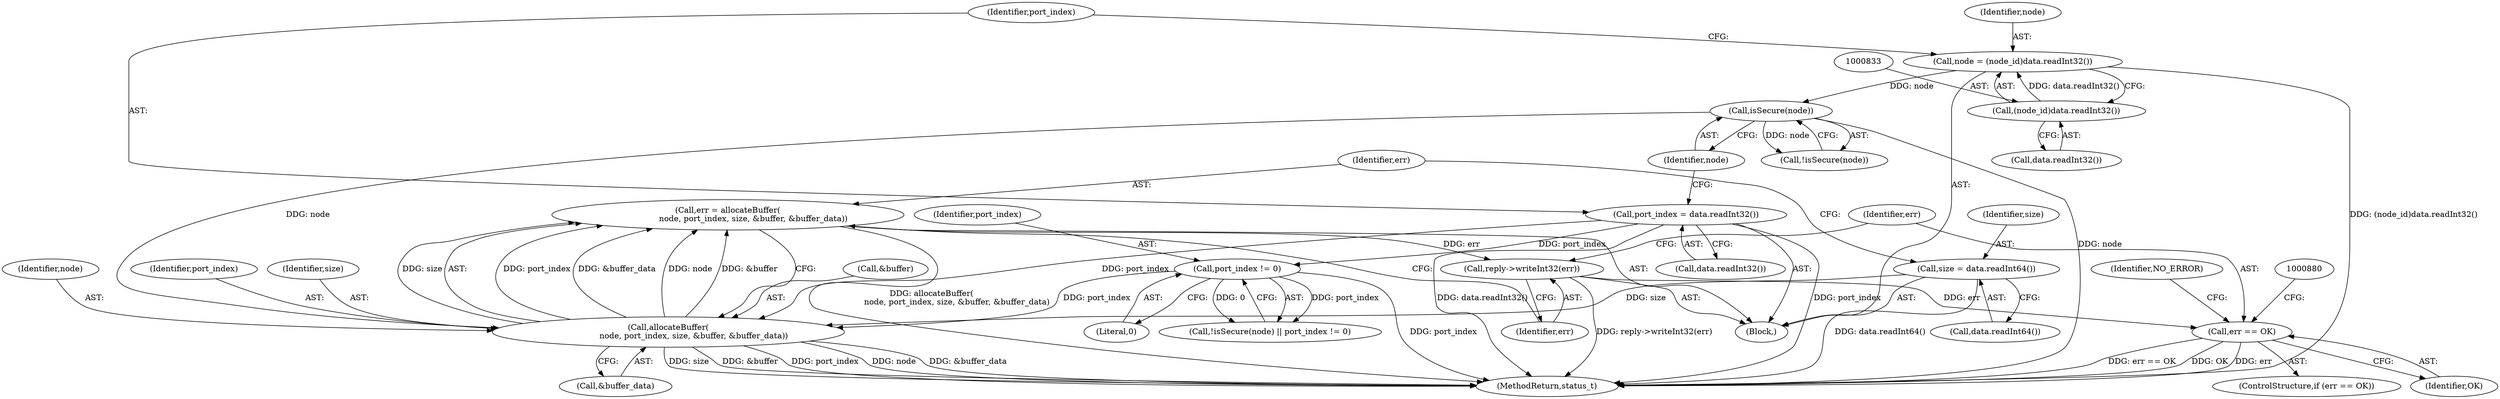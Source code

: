 digraph "0_Android_1171e7c047bf79e7c93342bb6a812c9edd86aa84@API" {
"1000861" [label="(Call,err = allocateBuffer(\n                    node, port_index, size, &buffer, &buffer_data))"];
"1000863" [label="(Call,allocateBuffer(\n                    node, port_index, size, &buffer, &buffer_data))"];
"1000842" [label="(Call,isSecure(node))"];
"1000830" [label="(Call,node = (node_id)data.readInt32())"];
"1000832" [label="(Call,(node_id)data.readInt32())"];
"1000844" [label="(Call,port_index != 0)"];
"1000836" [label="(Call,port_index = data.readInt32())"];
"1000855" [label="(Call,size = data.readInt64())"];
"1000871" [label="(Call,reply->writeInt32(err))"];
"1000874" [label="(Call,err == OK)"];
"1000871" [label="(Call,reply->writeInt32(err))"];
"1000864" [label="(Identifier,node)"];
"1000840" [label="(Call,!isSecure(node) || port_index != 0)"];
"1000846" [label="(Literal,0)"];
"1000865" [label="(Identifier,port_index)"];
"1000869" [label="(Call,&buffer_data)"];
"1000830" [label="(Call,node = (node_id)data.readInt32())"];
"1000834" [label="(Call,data.readInt32())"];
"1000874" [label="(Call,err == OK)"];
"1000845" [label="(Identifier,port_index)"];
"1000857" [label="(Call,data.readInt64())"];
"1001075" [label="(MethodReturn,status_t)"];
"1000866" [label="(Identifier,size)"];
"1000824" [label="(Block,)"];
"1000873" [label="(ControlStructure,if (err == OK))"];
"1000887" [label="(Identifier,NO_ERROR)"];
"1000842" [label="(Call,isSecure(node))"];
"1000832" [label="(Call,(node_id)data.readInt32())"];
"1000867" [label="(Call,&buffer)"];
"1000844" [label="(Call,port_index != 0)"];
"1000861" [label="(Call,err = allocateBuffer(\n                    node, port_index, size, &buffer, &buffer_data))"];
"1000872" [label="(Identifier,err)"];
"1000831" [label="(Identifier,node)"];
"1000837" [label="(Identifier,port_index)"];
"1000838" [label="(Call,data.readInt32())"];
"1000836" [label="(Call,port_index = data.readInt32())"];
"1000855" [label="(Call,size = data.readInt64())"];
"1000856" [label="(Identifier,size)"];
"1000875" [label="(Identifier,err)"];
"1000862" [label="(Identifier,err)"];
"1000863" [label="(Call,allocateBuffer(\n                    node, port_index, size, &buffer, &buffer_data))"];
"1000843" [label="(Identifier,node)"];
"1000876" [label="(Identifier,OK)"];
"1000841" [label="(Call,!isSecure(node))"];
"1000861" -> "1000824"  [label="AST: "];
"1000861" -> "1000863"  [label="CFG: "];
"1000862" -> "1000861"  [label="AST: "];
"1000863" -> "1000861"  [label="AST: "];
"1000872" -> "1000861"  [label="CFG: "];
"1000861" -> "1001075"  [label="DDG: allocateBuffer(\n                    node, port_index, size, &buffer, &buffer_data)"];
"1000863" -> "1000861"  [label="DDG: &buffer_data"];
"1000863" -> "1000861"  [label="DDG: &buffer"];
"1000863" -> "1000861"  [label="DDG: node"];
"1000863" -> "1000861"  [label="DDG: size"];
"1000863" -> "1000861"  [label="DDG: port_index"];
"1000861" -> "1000871"  [label="DDG: err"];
"1000863" -> "1000869"  [label="CFG: "];
"1000864" -> "1000863"  [label="AST: "];
"1000865" -> "1000863"  [label="AST: "];
"1000866" -> "1000863"  [label="AST: "];
"1000867" -> "1000863"  [label="AST: "];
"1000869" -> "1000863"  [label="AST: "];
"1000863" -> "1001075"  [label="DDG: size"];
"1000863" -> "1001075"  [label="DDG: &buffer"];
"1000863" -> "1001075"  [label="DDG: port_index"];
"1000863" -> "1001075"  [label="DDG: node"];
"1000863" -> "1001075"  [label="DDG: &buffer_data"];
"1000842" -> "1000863"  [label="DDG: node"];
"1000844" -> "1000863"  [label="DDG: port_index"];
"1000836" -> "1000863"  [label="DDG: port_index"];
"1000855" -> "1000863"  [label="DDG: size"];
"1000842" -> "1000841"  [label="AST: "];
"1000842" -> "1000843"  [label="CFG: "];
"1000843" -> "1000842"  [label="AST: "];
"1000841" -> "1000842"  [label="CFG: "];
"1000842" -> "1001075"  [label="DDG: node"];
"1000842" -> "1000841"  [label="DDG: node"];
"1000830" -> "1000842"  [label="DDG: node"];
"1000830" -> "1000824"  [label="AST: "];
"1000830" -> "1000832"  [label="CFG: "];
"1000831" -> "1000830"  [label="AST: "];
"1000832" -> "1000830"  [label="AST: "];
"1000837" -> "1000830"  [label="CFG: "];
"1000830" -> "1001075"  [label="DDG: (node_id)data.readInt32()"];
"1000832" -> "1000830"  [label="DDG: data.readInt32()"];
"1000832" -> "1000834"  [label="CFG: "];
"1000833" -> "1000832"  [label="AST: "];
"1000834" -> "1000832"  [label="AST: "];
"1000844" -> "1000840"  [label="AST: "];
"1000844" -> "1000846"  [label="CFG: "];
"1000845" -> "1000844"  [label="AST: "];
"1000846" -> "1000844"  [label="AST: "];
"1000840" -> "1000844"  [label="CFG: "];
"1000844" -> "1001075"  [label="DDG: port_index"];
"1000844" -> "1000840"  [label="DDG: port_index"];
"1000844" -> "1000840"  [label="DDG: 0"];
"1000836" -> "1000844"  [label="DDG: port_index"];
"1000836" -> "1000824"  [label="AST: "];
"1000836" -> "1000838"  [label="CFG: "];
"1000837" -> "1000836"  [label="AST: "];
"1000838" -> "1000836"  [label="AST: "];
"1000843" -> "1000836"  [label="CFG: "];
"1000836" -> "1001075"  [label="DDG: data.readInt32()"];
"1000836" -> "1001075"  [label="DDG: port_index"];
"1000855" -> "1000824"  [label="AST: "];
"1000855" -> "1000857"  [label="CFG: "];
"1000856" -> "1000855"  [label="AST: "];
"1000857" -> "1000855"  [label="AST: "];
"1000862" -> "1000855"  [label="CFG: "];
"1000855" -> "1001075"  [label="DDG: data.readInt64()"];
"1000871" -> "1000824"  [label="AST: "];
"1000871" -> "1000872"  [label="CFG: "];
"1000872" -> "1000871"  [label="AST: "];
"1000875" -> "1000871"  [label="CFG: "];
"1000871" -> "1001075"  [label="DDG: reply->writeInt32(err)"];
"1000871" -> "1000874"  [label="DDG: err"];
"1000874" -> "1000873"  [label="AST: "];
"1000874" -> "1000876"  [label="CFG: "];
"1000875" -> "1000874"  [label="AST: "];
"1000876" -> "1000874"  [label="AST: "];
"1000880" -> "1000874"  [label="CFG: "];
"1000887" -> "1000874"  [label="CFG: "];
"1000874" -> "1001075"  [label="DDG: err == OK"];
"1000874" -> "1001075"  [label="DDG: OK"];
"1000874" -> "1001075"  [label="DDG: err"];
}

